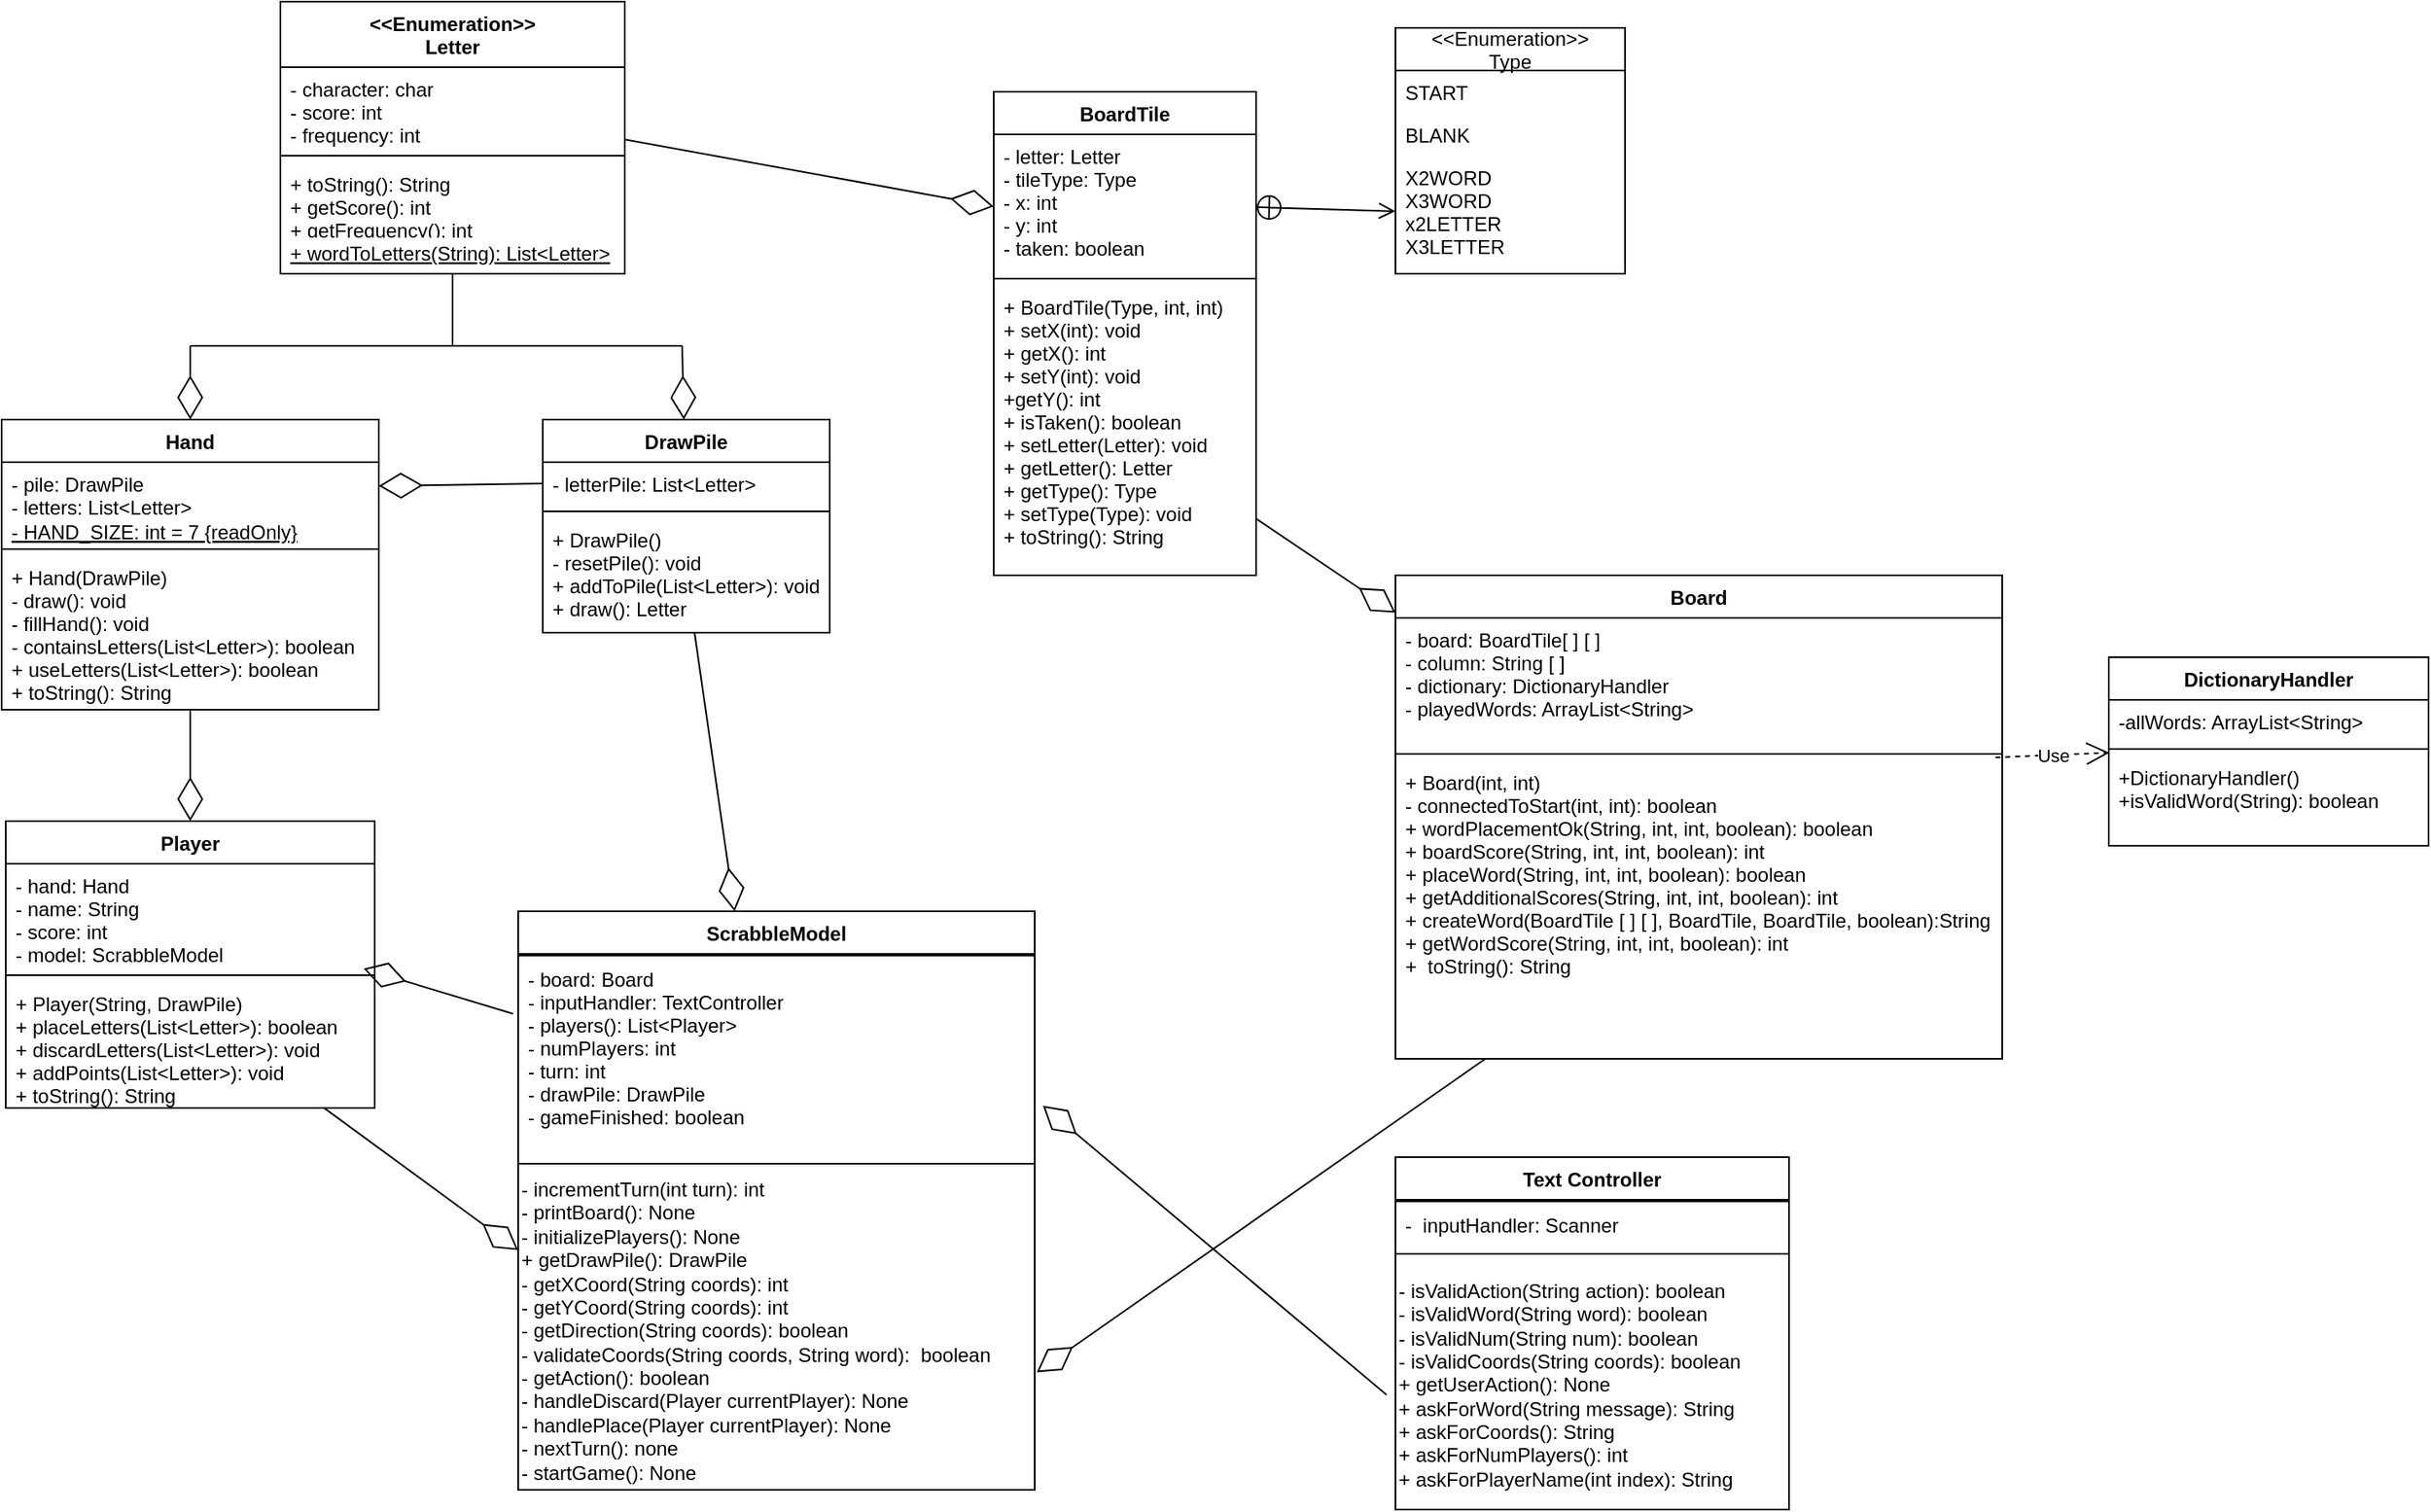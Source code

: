 <mxfile version="15.5.4" type="embed"><diagram id="rJ6xLPxrEz14ZqdGSCo2" name="Page-1"><mxGraphModel dx="1075" dy="567" grid="1" gridSize="5" guides="1" tooltips="1" connect="1" arrows="1" fold="1" page="1" pageScale="1" pageWidth="850" pageHeight="1100" background="none" math="0" shadow="0"><root><mxCell id="0"/><mxCell id="1" parent="0"/><mxCell id="xm8IV2h12hr9bCTamLuV-1" value="DrawPile" style="swimlane;fontStyle=1;align=center;verticalAlign=top;childLayout=stackLayout;horizontal=1;startSize=26;horizontalStack=0;resizeParent=1;resizeParentMax=0;resizeLast=0;collapsible=1;marginBottom=0;" parent="1" vertex="1"><mxGeometry x="335" y="255" width="175" height="130" as="geometry"/></mxCell><mxCell id="xm8IV2h12hr9bCTamLuV-2" value="- letterPile: List&lt;Letter&gt;" style="text;strokeColor=none;fillColor=none;align=left;verticalAlign=top;spacingLeft=4;spacingRight=4;overflow=hidden;rotatable=0;points=[[0,0.5],[1,0.5]];portConstraint=eastwest;" parent="xm8IV2h12hr9bCTamLuV-1" vertex="1"><mxGeometry y="26" width="175" height="26" as="geometry"/></mxCell><mxCell id="xm8IV2h12hr9bCTamLuV-3" value="" style="line;strokeWidth=1;fillColor=none;align=left;verticalAlign=middle;spacingTop=-1;spacingLeft=3;spacingRight=3;rotatable=0;labelPosition=right;points=[];portConstraint=eastwest;strokeColor=inherit;" parent="xm8IV2h12hr9bCTamLuV-1" vertex="1"><mxGeometry y="52" width="175" height="8" as="geometry"/></mxCell><mxCell id="xm8IV2h12hr9bCTamLuV-4" value="+ DrawPile()&#10;- resetPile(): void&#10;+ addToPile(List&lt;Letter&gt;): void&#10;+ draw(): Letter" style="text;strokeColor=none;fillColor=none;align=left;verticalAlign=top;spacingLeft=4;spacingRight=4;overflow=hidden;rotatable=0;points=[[0,0.5],[1,0.5]];portConstraint=eastwest;" parent="xm8IV2h12hr9bCTamLuV-1" vertex="1"><mxGeometry y="60" width="175" height="70" as="geometry"/></mxCell><mxCell id="xm8IV2h12hr9bCTamLuV-5" style="edgeStyle=orthogonalEdgeStyle;rounded=0;orthogonalLoop=1;jettySize=auto;html=1;exitX=1;exitY=0.5;exitDx=0;exitDy=0;" parent="xm8IV2h12hr9bCTamLuV-1" source="xm8IV2h12hr9bCTamLuV-2" target="xm8IV2h12hr9bCTamLuV-2" edge="1"><mxGeometry relative="1" as="geometry"/></mxCell><mxCell id="xm8IV2h12hr9bCTamLuV-6" value="Hand" style="swimlane;fontStyle=1;align=center;verticalAlign=top;childLayout=stackLayout;horizontal=1;startSize=26;horizontalStack=0;resizeParent=1;resizeParentMax=0;resizeLast=0;collapsible=1;marginBottom=0;" parent="1" vertex="1"><mxGeometry x="5" y="255" width="230" height="177" as="geometry"/></mxCell><mxCell id="xm8IV2h12hr9bCTamLuV-7" value="- pile: DrawPile&#10;- letters: List&lt;Letter&gt;" style="text;strokeColor=none;fillColor=none;align=left;verticalAlign=top;spacingLeft=4;spacingRight=4;overflow=hidden;rotatable=0;points=[[0,0.5],[1,0.5]];portConstraint=eastwest;" parent="xm8IV2h12hr9bCTamLuV-6" vertex="1"><mxGeometry y="26" width="230" height="29" as="geometry"/></mxCell><mxCell id="4" value="- HAND_SIZE: int = 7 {readOnly}" style="text;strokeColor=none;fillColor=none;align=left;verticalAlign=top;spacingLeft=4;spacingRight=4;overflow=hidden;rotatable=0;points=[[0,0.5],[1,0.5]];portConstraint=eastwest;fontStyle=4" parent="xm8IV2h12hr9bCTamLuV-6" vertex="1"><mxGeometry y="55" width="230" height="20" as="geometry"/></mxCell><mxCell id="xm8IV2h12hr9bCTamLuV-8" value="" style="line;strokeWidth=1;fillColor=none;align=left;verticalAlign=middle;spacingTop=-1;spacingLeft=3;spacingRight=3;rotatable=0;labelPosition=right;points=[];portConstraint=eastwest;strokeColor=inherit;" parent="xm8IV2h12hr9bCTamLuV-6" vertex="1"><mxGeometry y="75" width="230" height="8" as="geometry"/></mxCell><mxCell id="xm8IV2h12hr9bCTamLuV-9" value="+ Hand(DrawPile)&#10;- draw(): void&#10;- fillHand(): void&#10;- containsLetters(List&lt;Letter&gt;): boolean&#10;+ useLetters(List&lt;Letter&gt;): boolean&#10;+ toString(): String" style="text;strokeColor=none;fillColor=none;align=left;verticalAlign=top;spacingLeft=4;spacingRight=4;overflow=hidden;rotatable=0;points=[[0,0.5],[1,0.5]];portConstraint=eastwest;" parent="xm8IV2h12hr9bCTamLuV-6" vertex="1"><mxGeometry y="83" width="230" height="94" as="geometry"/></mxCell><mxCell id="xm8IV2h12hr9bCTamLuV-13" value="" style="endArrow=diamondThin;endFill=0;endSize=24;html=1;rounded=0;snapToPoint=1;" parent="1" source="xm8IV2h12hr9bCTamLuV-2" target="xm8IV2h12hr9bCTamLuV-7" edge="1"><mxGeometry width="160" relative="1" as="geometry"><mxPoint x="340" y="320" as="sourcePoint"/><mxPoint x="500" y="320" as="targetPoint"/></mxGeometry></mxCell><mxCell id="xm8IV2h12hr9bCTamLuV-14" value="&lt;&lt;Enumeration&gt;&gt;&#10;Letter" style="swimlane;fontStyle=1;align=center;verticalAlign=top;childLayout=stackLayout;horizontal=1;startSize=40;horizontalStack=0;resizeParent=1;resizeParentMax=0;resizeLast=0;collapsible=1;marginBottom=0;strokeColor=default;whiteSpace=wrap;spacingBottom=2;" parent="1" vertex="1"><mxGeometry x="175" width="210" height="166" as="geometry"><mxRectangle x="370" y="220" width="140" height="40" as="alternateBounds"/></mxGeometry></mxCell><mxCell id="xm8IV2h12hr9bCTamLuV-15" value="- character: char&#10;- score: int&#10;- frequency: int" style="text;strokeColor=none;fillColor=none;align=left;verticalAlign=top;spacingLeft=4;spacingRight=4;overflow=hidden;rotatable=0;points=[[0,0.5],[1,0.5]];portConstraint=eastwest;" parent="xm8IV2h12hr9bCTamLuV-14" vertex="1"><mxGeometry y="40" width="210" height="50" as="geometry"/></mxCell><mxCell id="xm8IV2h12hr9bCTamLuV-16" value="" style="line;strokeWidth=1;fillColor=none;align=left;verticalAlign=middle;spacingTop=-1;spacingLeft=3;spacingRight=3;rotatable=0;labelPosition=right;points=[];portConstraint=eastwest;strokeColor=inherit;" parent="xm8IV2h12hr9bCTamLuV-14" vertex="1"><mxGeometry y="90" width="210" height="8" as="geometry"/></mxCell><mxCell id="xm8IV2h12hr9bCTamLuV-17" value="+ toString(): String&#10;+ getScore(): int&#10;+ getFrequency(): int&#10;" style="text;strokeColor=none;fillColor=none;align=left;verticalAlign=top;spacingLeft=4;spacingRight=4;overflow=hidden;rotatable=0;points=[[0,0.5],[1,0.5]];portConstraint=eastwest;" parent="xm8IV2h12hr9bCTamLuV-14" vertex="1"><mxGeometry y="98" width="210" height="42" as="geometry"/></mxCell><mxCell id="xm8IV2h12hr9bCTamLuV-29" value="+ wordToLetters(String): List&lt;Letter&gt;" style="text;strokeColor=none;fillColor=none;align=left;verticalAlign=top;spacingLeft=4;spacingRight=4;overflow=hidden;rotatable=0;points=[[0,0.5],[1,0.5]];portConstraint=eastwest;fontStyle=4" parent="xm8IV2h12hr9bCTamLuV-14" vertex="1"><mxGeometry y="140" width="210" height="26" as="geometry"/></mxCell><mxCell id="xm8IV2h12hr9bCTamLuV-24" value="" style="endArrow=diamondThin;endFill=0;endSize=24;html=1;rounded=0;" parent="1" target="xm8IV2h12hr9bCTamLuV-6" edge="1"><mxGeometry width="160" relative="1" as="geometry"><mxPoint x="120" y="210" as="sourcePoint"/><mxPoint x="130" y="300" as="targetPoint"/></mxGeometry></mxCell><mxCell id="xm8IV2h12hr9bCTamLuV-26" value="" style="endArrow=none;html=1;rounded=0;" parent="1" edge="1"><mxGeometry width="50" height="50" relative="1" as="geometry"><mxPoint x="120" y="210" as="sourcePoint"/><mxPoint x="420" y="210" as="targetPoint"/></mxGeometry></mxCell><mxCell id="xm8IV2h12hr9bCTamLuV-27" value="" style="endArrow=diamondThin;endFill=0;endSize=24;html=1;rounded=0;" parent="1" target="xm8IV2h12hr9bCTamLuV-1" edge="1"><mxGeometry width="160" relative="1" as="geometry"><mxPoint x="420" y="210" as="sourcePoint"/><mxPoint x="572.5" y="360" as="targetPoint"/></mxGeometry></mxCell><mxCell id="xm8IV2h12hr9bCTamLuV-28" value="" style="endArrow=none;html=1;rounded=0;" parent="1" target="xm8IV2h12hr9bCTamLuV-29" edge="1"><mxGeometry width="50" height="50" relative="1" as="geometry"><mxPoint x="280" y="210" as="sourcePoint"/><mxPoint x="405" y="220" as="targetPoint"/></mxGeometry></mxCell><mxCell id="14" value="Player" style="swimlane;fontStyle=1;align=center;verticalAlign=top;childLayout=stackLayout;horizontal=1;startSize=26;horizontalStack=0;resizeParent=1;resizeParentMax=0;resizeLast=0;collapsible=1;marginBottom=0;" parent="1" vertex="1"><mxGeometry x="7.5" y="500" width="225" height="175" as="geometry"/></mxCell><mxCell id="15" value="- hand: Hand&#10;- name: String&#10;- score: int&#10;- model: ScrabbleModel" style="text;strokeColor=none;fillColor=none;align=left;verticalAlign=top;spacingLeft=4;spacingRight=4;overflow=hidden;rotatable=0;points=[[0,0.5],[1,0.5]];portConstraint=eastwest;" parent="14" vertex="1"><mxGeometry y="26" width="225" height="64" as="geometry"/></mxCell><mxCell id="16" value="" style="line;strokeWidth=1;fillColor=none;align=left;verticalAlign=middle;spacingTop=-1;spacingLeft=3;spacingRight=3;rotatable=0;labelPosition=right;points=[];portConstraint=eastwest;" parent="14" vertex="1"><mxGeometry y="90" width="225" height="8" as="geometry"/></mxCell><mxCell id="17" value="+ Player(String, DrawPile)&#10;+ placeLetters(List&lt;Letter&gt;): boolean&#10;+ discardLetters(List&lt;Letter&gt;): void&#10;+ addPoints(List&lt;Letter&gt;): void&#10;+ toString(): String" style="text;strokeColor=none;fillColor=none;align=left;verticalAlign=top;spacingLeft=4;spacingRight=4;overflow=hidden;rotatable=0;points=[[0,0.5],[1,0.5]];portConstraint=eastwest;" parent="14" vertex="1"><mxGeometry y="98" width="225" height="77" as="geometry"/></mxCell><mxCell id="20" value="" style="endArrow=diamondThin;endFill=0;endSize=24;html=1;rounded=0;" parent="1" source="xm8IV2h12hr9bCTamLuV-9" target="14" edge="1"><mxGeometry width="160" relative="1" as="geometry"><mxPoint x="195" y="475" as="sourcePoint"/><mxPoint x="355" y="475" as="targetPoint"/></mxGeometry></mxCell><mxCell id="23" value="ScrabbleModel" style="swimlane;fontStyle=1;align=center;verticalAlign=top;childLayout=stackLayout;horizontal=1;startSize=26;horizontalStack=0;resizeParent=1;resizeParentMax=0;resizeLast=0;collapsible=1;marginBottom=0;" parent="1" vertex="1"><mxGeometry x="320" y="555" width="315" height="353" as="geometry"/></mxCell><mxCell id="25" value="" style="line;strokeWidth=1;fillColor=none;align=left;verticalAlign=middle;spacingTop=-1;spacingLeft=3;spacingRight=3;rotatable=0;labelPosition=right;points=[];portConstraint=eastwest;" parent="23" vertex="1"><mxGeometry y="26" width="315" height="2" as="geometry"/></mxCell><mxCell id="26" value="- board: Board&#10;- inputHandler: TextController&#10;- players(): List&lt;Player&gt;&#10;- numPlayers: int&#10;- turn: int&#10;- drawPile: DrawPile&#10;- gameFinished: boolean" style="text;strokeColor=none;fillColor=none;align=left;verticalAlign=top;spacingLeft=4;spacingRight=4;overflow=hidden;rotatable=0;points=[[0,0.5],[1,0.5]];portConstraint=eastwest;" parent="23" vertex="1"><mxGeometry y="28" width="315" height="122" as="geometry"/></mxCell><mxCell id="55" value="" style="line;strokeWidth=1;fillColor=none;align=left;verticalAlign=middle;spacingTop=-1;spacingLeft=3;spacingRight=3;rotatable=0;labelPosition=right;points=[];portConstraint=eastwest;" parent="23" vertex="1"><mxGeometry y="150" width="315" height="8" as="geometry"/></mxCell><mxCell id="51" value="&lt;span&gt;- incrementTurn(int turn): int&lt;/span&gt;&lt;br style=&quot;padding: 0px ; margin: 0px&quot;&gt;&lt;span&gt;- printBoard(): None&lt;/span&gt;&lt;br style=&quot;padding: 0px ; margin: 0px&quot;&gt;&lt;span&gt;- initializePlayers(): None&lt;/span&gt;&lt;br style=&quot;padding: 0px ; margin: 0px&quot;&gt;&lt;span&gt;+ getDrawPile(): DrawPile&lt;/span&gt;&lt;br style=&quot;padding: 0px ; margin: 0px&quot;&gt;&lt;span&gt;- getXCoord(String coords): int&lt;/span&gt;&lt;br style=&quot;padding: 0px ; margin: 0px&quot;&gt;&lt;span&gt;- getYCoord(String coords): int&lt;/span&gt;&lt;br style=&quot;padding: 0px ; margin: 0px&quot;&gt;&lt;span&gt;- getDirection(String coords): boolean&lt;/span&gt;&lt;br style=&quot;padding: 0px ; margin: 0px&quot;&gt;&lt;span&gt;- validateCoords(&lt;/span&gt;String&amp;nbsp;&lt;span&gt;coords,&amp;nbsp;&lt;/span&gt;String&amp;nbsp;&lt;span&gt;word):&amp;nbsp; boolean&lt;br&gt;- getAction(): boolean&lt;br&gt;- handleDiscard(Player currentPlayer): None&lt;br&gt;- handlePlace(Player currentPlayer): None&lt;br&gt;- nextTurn(): none&lt;br&gt;- startGame(): None&lt;br&gt;&lt;/span&gt;" style="text;html=1;strokeColor=none;fillColor=none;align=left;verticalAlign=middle;whiteSpace=wrap;rounded=0;" parent="23" vertex="1"><mxGeometry y="158" width="315" height="195" as="geometry"/></mxCell><mxCell id="27" value="" style="endArrow=diamondThin;endFill=0;endSize=24;html=1;rounded=0;exitX=-0.01;exitY=0.283;exitDx=0;exitDy=0;exitPerimeter=0;" parent="1" source="26" target="15" edge="1"><mxGeometry width="160" relative="1" as="geometry"><mxPoint x="380" y="548.824" as="sourcePoint"/><mxPoint x="340" y="470" as="targetPoint"/></mxGeometry></mxCell><mxCell id="28" value="" style="endArrow=diamondThin;endFill=0;endSize=24;html=1;rounded=0;" parent="1" source="xm8IV2h12hr9bCTamLuV-4" target="23" edge="1"><mxGeometry width="160" relative="1" as="geometry"><mxPoint x="215" y="470" as="sourcePoint"/><mxPoint x="375" y="470" as="targetPoint"/></mxGeometry></mxCell><mxCell id="30" value="BoardTile" style="swimlane;fontStyle=1;align=center;verticalAlign=top;childLayout=stackLayout;horizontal=1;startSize=26;horizontalStack=0;resizeParent=1;resizeParentMax=0;resizeLast=0;collapsible=1;marginBottom=0;" parent="1" vertex="1"><mxGeometry x="610" y="55" width="160" height="295" as="geometry"/></mxCell><mxCell id="31" value="- letter: Letter&#10;- tileType: Type&#10;- x: int&#10;- y: int&#10;- taken: boolean" style="text;strokeColor=none;fillColor=none;align=left;verticalAlign=top;spacingLeft=4;spacingRight=4;overflow=hidden;rotatable=0;points=[[0,0.5],[1,0.5]];portConstraint=eastwest;" parent="30" vertex="1"><mxGeometry y="26" width="160" height="84" as="geometry"/></mxCell><mxCell id="32" value="" style="line;strokeWidth=1;fillColor=none;align=left;verticalAlign=middle;spacingTop=-1;spacingLeft=3;spacingRight=3;rotatable=0;labelPosition=right;points=[];portConstraint=eastwest;" parent="30" vertex="1"><mxGeometry y="110" width="160" height="8" as="geometry"/></mxCell><mxCell id="33" value="+ BoardTile(Type, int, int)&#10;+ setX(int): void&#10;+ getX(): int&#10;+ setY(int): void&#10;+getY(): int&#10;+ isTaken(): boolean&#10;+ setLetter(Letter): void&#10;+ getLetter(): Letter&#10;+ getType(): Type&#10;+ setType(Type): void&#10;+ toString(): String" style="text;strokeColor=none;fillColor=none;align=left;verticalAlign=top;spacingLeft=4;spacingRight=4;overflow=hidden;rotatable=0;points=[[0,0.5],[1,0.5]];portConstraint=eastwest;" parent="30" vertex="1"><mxGeometry y="118" width="160" height="177" as="geometry"/></mxCell><mxCell id="35" value="&lt;&lt;Enumeration&gt;&gt;&#10;Type" style="swimlane;fontStyle=0;childLayout=stackLayout;horizontal=1;startSize=26;fillColor=none;horizontalStack=0;resizeParent=1;resizeParentMax=0;resizeLast=0;collapsible=1;marginBottom=0;" parent="1" vertex="1"><mxGeometry x="855" y="16" width="140" height="150" as="geometry"/></mxCell><mxCell id="36" value="START" style="text;strokeColor=none;fillColor=none;align=left;verticalAlign=top;spacingLeft=4;spacingRight=4;overflow=hidden;rotatable=0;points=[[0,0.5],[1,0.5]];portConstraint=eastwest;" parent="35" vertex="1"><mxGeometry y="26" width="140" height="26" as="geometry"/></mxCell><mxCell id="37" value="BLANK" style="text;strokeColor=none;fillColor=none;align=left;verticalAlign=top;spacingLeft=4;spacingRight=4;overflow=hidden;rotatable=0;points=[[0,0.5],[1,0.5]];portConstraint=eastwest;" parent="35" vertex="1"><mxGeometry y="52" width="140" height="26" as="geometry"/></mxCell><mxCell id="38" value="X2WORD&#10;X3WORD&#10;x2LETTER&#10;X3LETTER" style="text;strokeColor=none;fillColor=none;align=left;verticalAlign=top;spacingLeft=4;spacingRight=4;overflow=hidden;rotatable=0;points=[[0,0.5],[1,0.5]];portConstraint=eastwest;" parent="35" vertex="1"><mxGeometry y="78" width="140" height="72" as="geometry"/></mxCell><mxCell id="39" value="Board" style="swimlane;fontStyle=1;align=center;verticalAlign=top;childLayout=stackLayout;horizontal=1;startSize=26;horizontalStack=0;resizeParent=1;resizeParentMax=0;resizeLast=0;collapsible=1;marginBottom=0;" parent="1" vertex="1"><mxGeometry x="855" y="350" width="370" height="295" as="geometry"/></mxCell><mxCell id="40" value="- board: BoardTile[ ] [ ]&#10;- column: String [ ]&#10;- dictionary: DictionaryHandler&#10;- playedWords: ArrayList&lt;String&gt;&#10;" style="text;strokeColor=none;fillColor=none;align=left;verticalAlign=top;spacingLeft=4;spacingRight=4;overflow=hidden;rotatable=0;points=[[0,0.5],[1,0.5]];portConstraint=eastwest;" parent="39" vertex="1"><mxGeometry y="26" width="370" height="79" as="geometry"/></mxCell><mxCell id="41" value="" style="line;strokeWidth=1;fillColor=none;align=left;verticalAlign=middle;spacingTop=-1;spacingLeft=3;spacingRight=3;rotatable=0;labelPosition=right;points=[];portConstraint=eastwest;" parent="39" vertex="1"><mxGeometry y="105" width="370" height="8" as="geometry"/></mxCell><mxCell id="42" value="+ Board(int, int)&#10;- connectedToStart(int, int): boolean&#10;+ wordPlacementOk(String, int, int, boolean): boolean&#10;+ boardScore(String, int, int, boolean): int&#10;+ placeWord(String, int, int, boolean): boolean&#10;+ getAdditionalScores(String, int, int, boolean): int&#10;+ createWord(BoardTile [ ] [ ], BoardTile, BoardTile, boolean):String&#10;+ getWordScore(String, int, int, boolean): int&#10;+  toString(): String&#10;" style="text;strokeColor=none;fillColor=none;align=left;verticalAlign=top;spacingLeft=4;spacingRight=4;overflow=hidden;rotatable=0;points=[[0,0.5],[1,0.5]];portConstraint=eastwest;" parent="39" vertex="1"><mxGeometry y="113" width="370" height="182" as="geometry"/></mxCell><mxCell id="43" value="" style="endArrow=open;startArrow=circlePlus;endFill=0;startFill=0;endSize=8;html=1;rounded=0;" parent="1" source="31" target="38" edge="1"><mxGeometry width="160" relative="1" as="geometry"><mxPoint x="650" y="185" as="sourcePoint"/><mxPoint x="810" y="185" as="targetPoint"/></mxGeometry></mxCell><mxCell id="44" value="" style="endArrow=diamondThin;endFill=0;endSize=24;html=1;rounded=0;" parent="1" source="33" target="39" edge="1"><mxGeometry width="160" relative="1" as="geometry"><mxPoint x="650" y="185" as="sourcePoint"/><mxPoint x="810" y="185" as="targetPoint"/></mxGeometry></mxCell><mxCell id="46" value="" style="endArrow=diamondThin;endFill=0;endSize=24;html=1;rounded=0;" parent="1" source="xm8IV2h12hr9bCTamLuV-15" edge="1"><mxGeometry width="160" relative="1" as="geometry"><mxPoint x="450" y="125" as="sourcePoint"/><mxPoint x="610" y="125" as="targetPoint"/></mxGeometry></mxCell><mxCell id="60" value="" style="endArrow=diamondThin;endFill=0;endSize=24;html=1;rounded=0;entryX=0;entryY=0.25;entryDx=0;entryDy=0;exitX=0.861;exitY=0.996;exitDx=0;exitDy=0;exitPerimeter=0;" parent="1" source="17" target="51" edge="1"><mxGeometry width="160" relative="1" as="geometry"><mxPoint x="244.996" y="700" as="sourcePoint"/><mxPoint x="269.504" y="870" as="targetPoint"/></mxGeometry></mxCell><mxCell id="61" value="" style="endArrow=diamondThin;endFill=0;endSize=24;html=1;rounded=0;entryX=1.004;entryY=0.632;entryDx=0;entryDy=0;entryPerimeter=0;" parent="1" source="42" target="51" edge="1"><mxGeometry width="160" relative="1" as="geometry"><mxPoint x="754.996" y="765" as="sourcePoint"/><mxPoint x="779.504" y="935" as="targetPoint"/></mxGeometry></mxCell><mxCell id="62" value="Text Controller" style="swimlane;fontStyle=1;align=center;verticalAlign=top;childLayout=stackLayout;horizontal=1;startSize=26;horizontalStack=0;resizeParent=1;resizeParentMax=0;resizeLast=0;collapsible=1;marginBottom=0;" parent="1" vertex="1"><mxGeometry x="855" y="705" width="240" height="215" as="geometry"/></mxCell><mxCell id="63" value="" style="line;strokeWidth=1;fillColor=none;align=left;verticalAlign=middle;spacingTop=-1;spacingLeft=3;spacingRight=3;rotatable=0;labelPosition=right;points=[];portConstraint=eastwest;" parent="62" vertex="1"><mxGeometry y="26" width="240" height="2" as="geometry"/></mxCell><mxCell id="64" value="-  inputHandler: Scanner" style="text;strokeColor=none;fillColor=none;align=left;verticalAlign=top;spacingLeft=4;spacingRight=4;overflow=hidden;rotatable=0;points=[[0,0.5],[1,0.5]];portConstraint=eastwest;" parent="62" vertex="1"><mxGeometry y="28" width="240" height="27" as="geometry"/></mxCell><mxCell id="65" value="" style="line;strokeWidth=1;fillColor=none;align=left;verticalAlign=middle;spacingTop=-1;spacingLeft=3;spacingRight=3;rotatable=0;labelPosition=right;points=[];portConstraint=eastwest;" parent="62" vertex="1"><mxGeometry y="55" width="240" height="8" as="geometry"/></mxCell><mxCell id="66" value="- isValidAction(String action): boolean&amp;nbsp;&lt;br&gt;- isValidWord(String word): boolean&lt;br&gt;- isValidNum(String num): boolean&lt;br&gt;- isValidCoords(String coords): boolean&lt;br&gt;+ getUserAction(): None&lt;br&gt;+ askForWord(String message): String&lt;br&gt;+ askForCoords(): String&lt;br&gt;+ askForNumPlayers(): int&lt;br&gt;+ askForPlayerName(int index): String" style="text;html=1;strokeColor=none;fillColor=none;align=left;verticalAlign=middle;whiteSpace=wrap;rounded=0;" parent="62" vertex="1"><mxGeometry y="63" width="240" height="152" as="geometry"/></mxCell><mxCell id="67" value="" style="endArrow=diamondThin;endFill=0;endSize=24;html=1;rounded=0;entryX=1.016;entryY=0.743;entryDx=0;entryDy=0;entryPerimeter=0;" parent="1" target="26" edge="1"><mxGeometry width="160" relative="1" as="geometry"><mxPoint x="849.566" y="850.0" as="sourcePoint"/><mxPoint x="576" y="1041.24" as="targetPoint"/></mxGeometry></mxCell><mxCell id="72" value="DictionaryHandler" style="swimlane;fontStyle=1;align=center;verticalAlign=top;childLayout=stackLayout;horizontal=1;startSize=26;horizontalStack=0;resizeParent=1;resizeParentMax=0;resizeLast=0;collapsible=1;marginBottom=0;" parent="1" vertex="1"><mxGeometry x="1290" y="400" width="195" height="115" as="geometry"/></mxCell><mxCell id="73" value="-allWords: ArrayList&lt;String&gt;" style="text;strokeColor=none;fillColor=none;align=left;verticalAlign=top;spacingLeft=4;spacingRight=4;overflow=hidden;rotatable=0;points=[[0,0.5],[1,0.5]];portConstraint=eastwest;" parent="72" vertex="1"><mxGeometry y="26" width="195" height="26" as="geometry"/></mxCell><mxCell id="74" value="" style="line;strokeWidth=1;fillColor=none;align=left;verticalAlign=middle;spacingTop=-1;spacingLeft=3;spacingRight=3;rotatable=0;labelPosition=right;points=[];portConstraint=eastwest;" parent="72" vertex="1"><mxGeometry y="52" width="195" height="8" as="geometry"/></mxCell><mxCell id="75" value="+DictionaryHandler()&#10;+isValidWord(String): boolean" style="text;strokeColor=none;fillColor=none;align=left;verticalAlign=top;spacingLeft=4;spacingRight=4;overflow=hidden;rotatable=0;points=[[0,0.5],[1,0.5]];portConstraint=eastwest;" parent="72" vertex="1"><mxGeometry y="60" width="195" height="55" as="geometry"/></mxCell><mxCell id="78" value="Use" style="endArrow=open;endSize=12;dashed=1;html=1;rounded=0;exitX=0.989;exitY=-0.01;exitDx=0;exitDy=0;exitPerimeter=0;entryX=0.002;entryY=-0.032;entryDx=0;entryDy=0;entryPerimeter=0;" parent="1" source="42" target="75" edge="1"><mxGeometry width="160" relative="1" as="geometry"><mxPoint x="1285" y="475" as="sourcePoint"/><mxPoint x="1445" y="475" as="targetPoint"/></mxGeometry></mxCell></root></mxGraphModel></diagram></mxfile>
